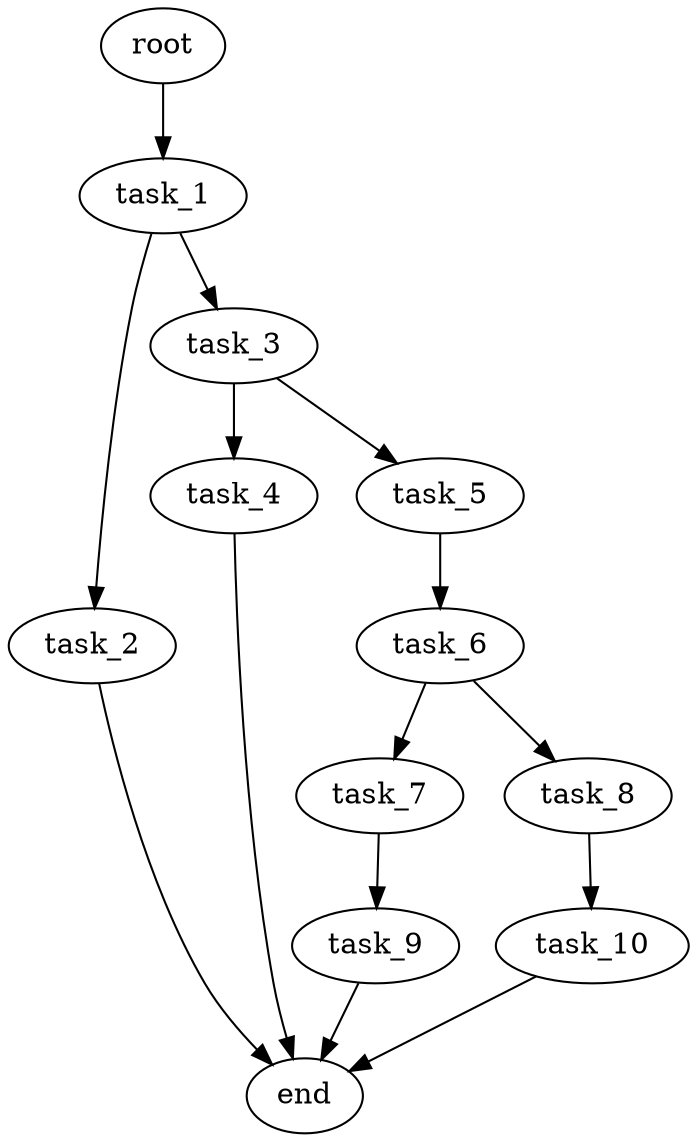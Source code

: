 digraph G {
  root [size="0.000000e+00"];
  task_1 [size="9.039382e+09"];
  task_2 [size="5.456357e+09"];
  task_3 [size="8.346116e+09"];
  task_4 [size="5.825513e+09"];
  task_5 [size="1.481790e+09"];
  task_6 [size="1.275328e+09"];
  task_7 [size="3.083275e+09"];
  task_8 [size="8.989916e+09"];
  task_9 [size="7.961427e+09"];
  task_10 [size="8.607165e+09"];
  end [size="0.000000e+00"];

  root -> task_1 [size="1.000000e-12"];
  task_1 -> task_2 [size="5.456357e+08"];
  task_1 -> task_3 [size="8.346116e+08"];
  task_2 -> end [size="1.000000e-12"];
  task_3 -> task_4 [size="5.825513e+08"];
  task_3 -> task_5 [size="1.481790e+08"];
  task_4 -> end [size="1.000000e-12"];
  task_5 -> task_6 [size="1.275328e+08"];
  task_6 -> task_7 [size="3.083275e+08"];
  task_6 -> task_8 [size="8.989916e+08"];
  task_7 -> task_9 [size="7.961427e+08"];
  task_8 -> task_10 [size="8.607165e+08"];
  task_9 -> end [size="1.000000e-12"];
  task_10 -> end [size="1.000000e-12"];
}
